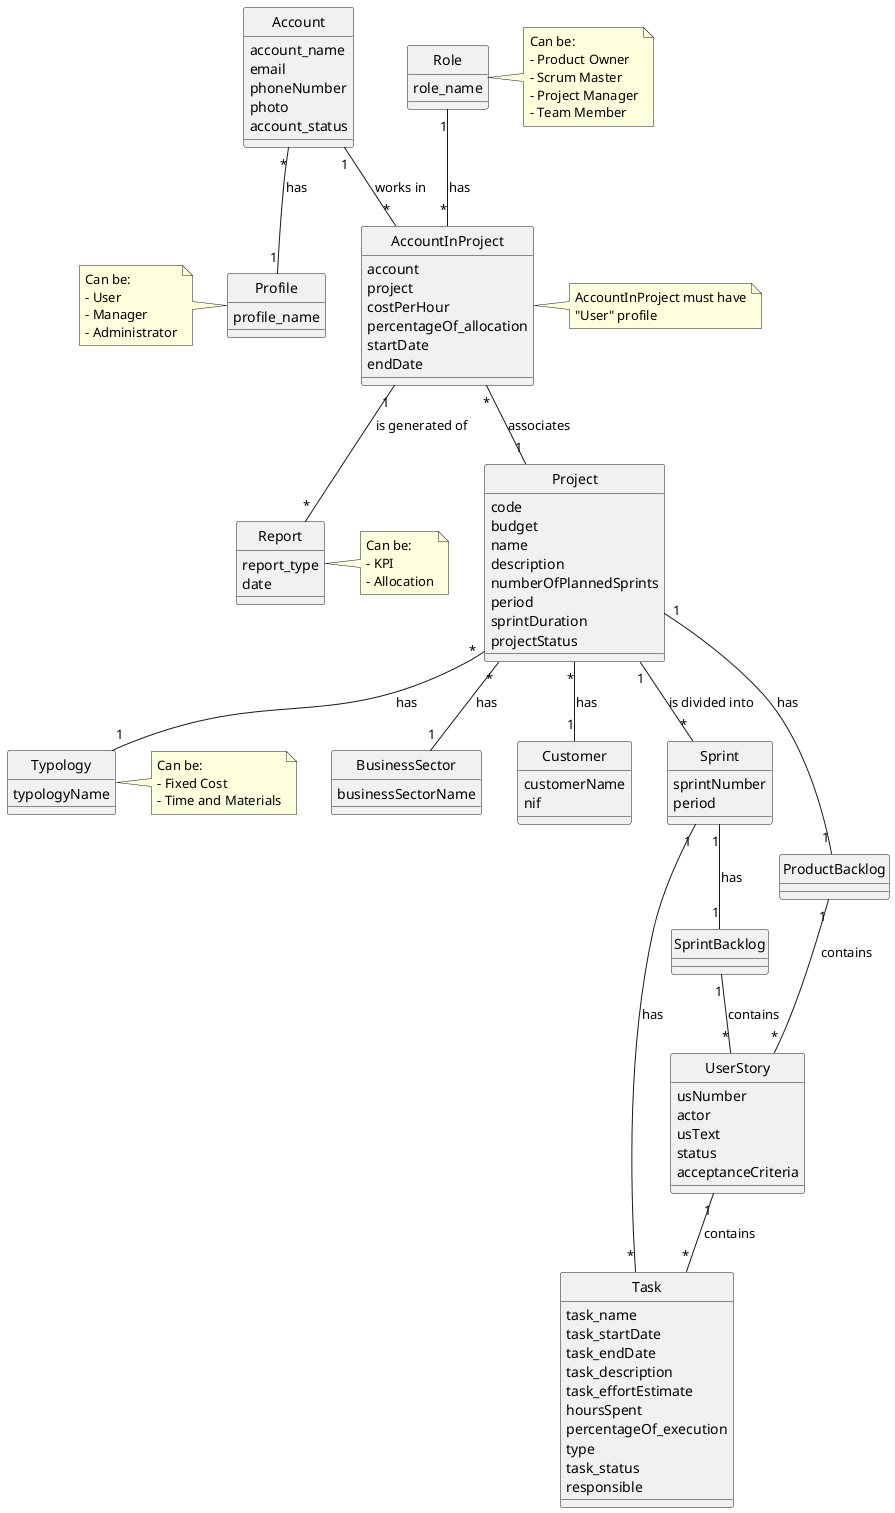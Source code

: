 @startuml

Class Account{
account_name
email
phoneNumber
photo
account_status
}
hide Account circle



Class Profile{
profile_name
}
hide Profile circle
class Profile
note left: Can be:\n- User\n- Manager\n- Administrator



Class Role{
role_name
}
hide Role circle
class Role
note right: Can be:\n- Product Owner\n- Scrum Master\n- Project Manager\n- Team Member



Class Project{
code
budget
name
description
numberOfPlannedSprints
period
sprintDuration
projectStatus
}
hide Project circle



Class Typology{
typologyName
}
hide Typology circle
class Typology
note right: Can be:\n- Fixed Cost\n- Time and Materials



Class BusinessSector{
businessSectorName
}
hide BusinessSector circle



Class Customer{
customerName
nif
}
hide Customer circle



Class UserStory{
usNumber
actor
usText
status
acceptanceCriteria
}
hide UserStory circle



Class Task{
task_name
task_startDate
task_endDate
task_description
task_effortEstimate
hoursSpent
percentageOf_execution
type
task_status
responsible
}
hide Task circle



Class Sprint {
sprintNumber
period
}
hide Sprint circle



Class ProductBacklog{
}
hide ProductBacklog circle



Class SprintBacklog{
}
hide SprintBacklog circle



Class Report {
report_type
date
}
hide Report circle
class Report
note right: Can be:\n- KPI\n- Allocation



Class AccountInProject{
account
project
costPerHour
percentageOf_allocation
startDate
endDate
}
hide AccountInProject circle
class AccountInProject
note right: AccountInProject must have\n"User" profile


Account "1" -- "*" AccountInProject: works in
AccountInProject "*" -- "1" Project: associates
Account "*" -- "1" Profile: has
Project "1" -- "*" Sprint: is divided into
Sprint "1" -- "*" Task: has
Project "1" -- "1" ProductBacklog: has
Project "*" -- "1" Typology: has
Project "*" -- "1" Customer: has
Project "*" -- "1" BusinessSector: has
ProductBacklog "1" -- "*" UserStory: contains
Sprint "1" -- "1" SprintBacklog: has
SprintBacklog "1"--"*" UserStory: contains
UserStory "1"-- "*" Task: contains
AccountInProject "1" -- "*" Report: is generated of
Role "1" -- "*" AccountInProject: has

@enduml